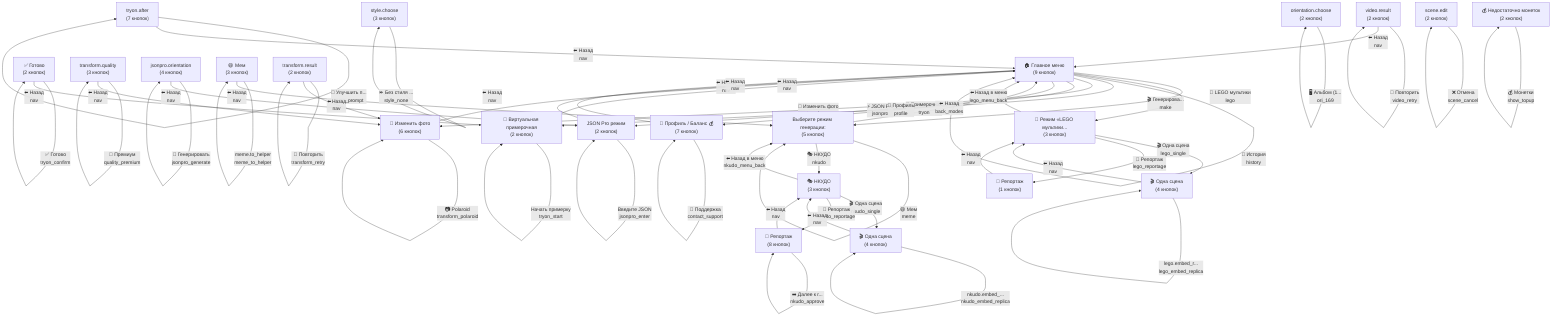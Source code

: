 flowchart TD

  root["🏠 Главное меню<br/>(9 кнопок)"]
  modes["Выберите режим генерации:<br/>(5 кнопок)"]
  lego_menu["🧱 Режим «LEGO мультики...<br/>(3 кнопок)"]
  lego_single["🎬 Одна сцена<br/>(4 кнопок)"]
  lego_reportage["📰 Репортаж<br/>(1 кнопок)"]
  nkudo_menu["🎭 НКУДО<br/>(3 кнопок)"]
  nkudo_single["🎬 Одна сцена<br/>(4 кнопок)"]
  nkudo_reportage["📰 Репортаж<br/>(8 кнопок)"]
  tryon_start["👗 Виртуальная примерочная<br/>(2 кнопок)"]
  tryon_confirm["✅ Готово<br/>(2 кнопок)"]
  tryon_after["tryon.after<br/>(7 кнопок)"]
  transforms["📸 Изменить фото<br/>(6 кнопок)"]
  transform_quality["transform.quality<br/>(3 кнопок)"]
  jsonpro_start["JSON Pro режим<br/>(2 кнопок)"]
  jsonpro_orientation["jsonpro.orientation<br/>(4 кнопок)"]
  profile["👤 Профиль / Баланс 💰<br/>(7 кнопок)"]
  styles["style.choose<br/>(3 кнопок)"]
  orientation["orientation.choose<br/>(2 кнопок)"]
  scene_edit["scene.edit<br/>(2 кнопок)"]
  meme["😄 Мем<br/>(3 кнопок)"]
  video_result["video.result<br/>(2 кнопок)"]
  transform_result["transform.result<br/>(2 кнопок)"]
  low_coins_warning["💰 Недостаточно монеток<br/>(2 кнопок)"]

  root -->|"🎬 Генерирова...<br/>make"| modes
  root -->|"🧱 LEGO мультики<br/>lego"| lego_menu
  root -->|"🖼️ Оживить фото<br/>alive"| root
  root -->|"👗 Примерочная<br/>tryon"| tryon_start
  root -->|"📸 Изменить фото<br/>transforms"| transforms
  root -->|"⚡ JSON Pro<br/>jsonpro"| jsonpro_start
  root -->|"📚 Гайды<br/>guides"| root
  root -->|"👤 Профиль<br/>profile"| profile
  root -->|"📜 История<br/>history"| root
  modes -->|"🤖 С помощником<br/>helper"| modes
  modes -->|"✋ Вручную<br/>manual"| modes
  modes -->|"😄 Мем<br/>meme"| modes
  modes -->|"🎭 НКУДО<br/>nkudo"| nkudo_menu
  modes -->|"⬅️ Назад<br/>back_modes"| root
  lego_menu -->|"🎬 Одна сцена<br/>lego_single"| lego_single
  lego_menu -->|"📰 Репортаж<br/>lego_reportage"| lego_reportage
  lego_menu -->|"⬅️ Назад в меню<br/>lego_menu_back"| root
  lego_single -->|"🔄 Перегенери...<br/>lego_regenerate"| lego_single
  lego_single -->|"✨ Улучшить<br/>lego_improve"| lego_single
  lego_single -->|"lego.embed_r...<br/>lego_embed_replica"| lego_single
  lego_single -->|"⬅️ Назад<br/>nav"| lego_menu
  lego_reportage -->|"⬅️ Назад<br/>nav"| lego_menu
  nkudo_menu -->|"🎬 Одна сцена<br/>nkudo_single"| nkudo_single
  nkudo_menu -->|"📰 Репортаж<br/>nkudo_reportage"| nkudo_reportage
  nkudo_menu -->|"⬅️ Назад в меню<br/>nkudo_menu_back"| modes
  nkudo_single -->|"🔄 Перегенери...<br/>nkudo_regenerate"| nkudo_single
  nkudo_single -->|"✨ Улучшить<br/>nkudo_improve"| nkudo_single
  nkudo_single -->|"nkudo.embed_...<br/>nkudo_embed_replica"| nkudo_single
  nkudo_single -->|"⬅️ Назад<br/>nav"| nkudo_menu
  nkudo_reportage -->|"🎲 Крутить сц...<br/>nkudo_reroll_scene1"| nkudo_reportage
  nkudo_reportage -->|"🎲 Крутить сц...<br/>nkudo_reroll_scene2"| nkudo_reportage
  nkudo_reportage -->|"✏️ Изменить ...<br/>nkudo_edit_scene1"| nkudo_reportage
  nkudo_reportage -->|"✏️ Изменить ...<br/>nkudo_edit_scene2"| nkudo_reportage
  nkudo_reportage -->|"🔄 Всё заново<br/>nkudo_regenerate_report"| nkudo_reportage
  nkudo_reportage -->|"🧠✨ Улучшить ...<br/>nkudo_improve_report"| nkudo_reportage
  nkudo_reportage -->|"➡️ Далее к г...<br/>nkudo_approve"| nkudo_reportage
  nkudo_reportage -->|"⬅️ Назад<br/>nav"| nkudo_menu
  tryon_start -->|"Начать примерку<br/>tryon_start"| tryon_start
  tryon_start -->|"⬅️ Назад<br/>nav"| root
  tryon_confirm -->|"✅ Готово<br/>tryon_confirm"| tryon_confirm
  tryon_confirm -->|"⬅️ Назад<br/>nav"| tryon_start
  tryon_after -->|"🔄 Поменять м...<br/>tryon_swap"| tryon_after
  tryon_after -->|"🔄 Заново<br/>tryon_reset"| tryon_after
  tryon_after -->|"🔄 Новая поза<br/>tryon_new_pose"| tryon_after
  tryon_after -->|"🔄 Новая одежда<br/>tryon_new_garment"| tryon_after
  tryon_after -->|"🔄 Новый фон<br/>tryon_new_bg"| tryon_after
  tryon_after -->|"💬 Улучшить п...<br/>tryon_prompt"| tryon_after
  tryon_after -->|"⬅️ Назад<br/>nav"| root
  transforms -->|"✨ Удалить фон<br/>transform_remove_bg"| transforms
  transforms -->|"👥 Совместить...<br/>transform_merge_people"| transforms
  transforms -->|"🧩 Внедрить о...<br/>transform_inject_object"| transforms
  transforms -->|"🪄 Магическая...<br/>transform_retouch"| transforms
  transforms -->|"📷 Polaroid<br/>transform_polaroid"| transforms
  transforms -->|"⬅️ Назад<br/>nav"| root
  transform_quality -->|"⚡ Базовая<br/>quality_basic"| transform_quality
  transform_quality -->|"💎 Премиум<br/>quality_premium"| transform_quality
  transform_quality -->|"⬅️ Назад<br/>nav"| transforms
  jsonpro_start -->|"Введите JSON<br/>jsonpro_enter"| jsonpro_start
  jsonpro_start -->|"⬅️ Назад<br/>nav"| root
  jsonpro_orientation -->|"📱 9:16<br/>jsonpro_ori_916"| jsonpro_orientation
  jsonpro_orientation -->|"🖥️ 16:9<br/>jsonpro_ori_169"| jsonpro_orientation
  jsonpro_orientation -->|"🚀 Генерировать<br/>jsonpro_generate"| jsonpro_orientation
  jsonpro_orientation -->|"⬅️ Назад<br/>nav"| jsonpro_start
  profile -->|"📋 Тарифы<br/>show_plans"| profile
  profile -->|"💰 Монетки<br/>show_topup"| profile
  profile -->|"🔄 Сменить тариф<br/>change_plan"| profile
  profile -->|"📜 История пл...<br/>show_history"| profile
  profile -->|"📄 Условия<br/>show_terms"| profile
  profile -->|"💬 Поддержка<br/>contact_support"| profile
  profile -->|"⬅️ Назад<br/>nav"| root
  styles -->|"🇯🇵 Анимэ<br/>style_anime"| styles
  styles -->|"🧱 LEGO<br/>style_lego"| styles
  styles -->|"⏩ Без стиля ...<br/>style_none"| styles
  orientation -->|"📱 Портрет (9...<br/>ori_916"| orientation
  orientation -->|"🖥️ Альбом (1...<br/>ori_169"| orientation
  scene_edit -->|"✅ Сохранить<br/>scene_save"| scene_edit
  scene_edit -->|"❌ Отмена<br/>scene_cancel"| scene_edit
  meme -->|"meme.again<br/>meme_again"| meme
  meme -->|"meme.to_helper<br/>meme_to_helper"| meme
  meme -->|"⬅️ Назад<br/>nav"| modes
  video_result -->|"🔄 Повторить<br/>video_retry"| video_result
  video_result -->|"⬅️ Назад<br/>nav"| root
  transform_result -->|"🔄 Повторить<br/>transform_retry"| transform_result
  transform_result -->|"⬅️ Назад<br/>nav"| transforms
  low_coins_warning -->|"⏭️ Продолжит...<br/>skip_low_coins"| low_coins_warning
  low_coins_warning -->|"💰 Монетки<br/>show_topup"| low_coins_warning